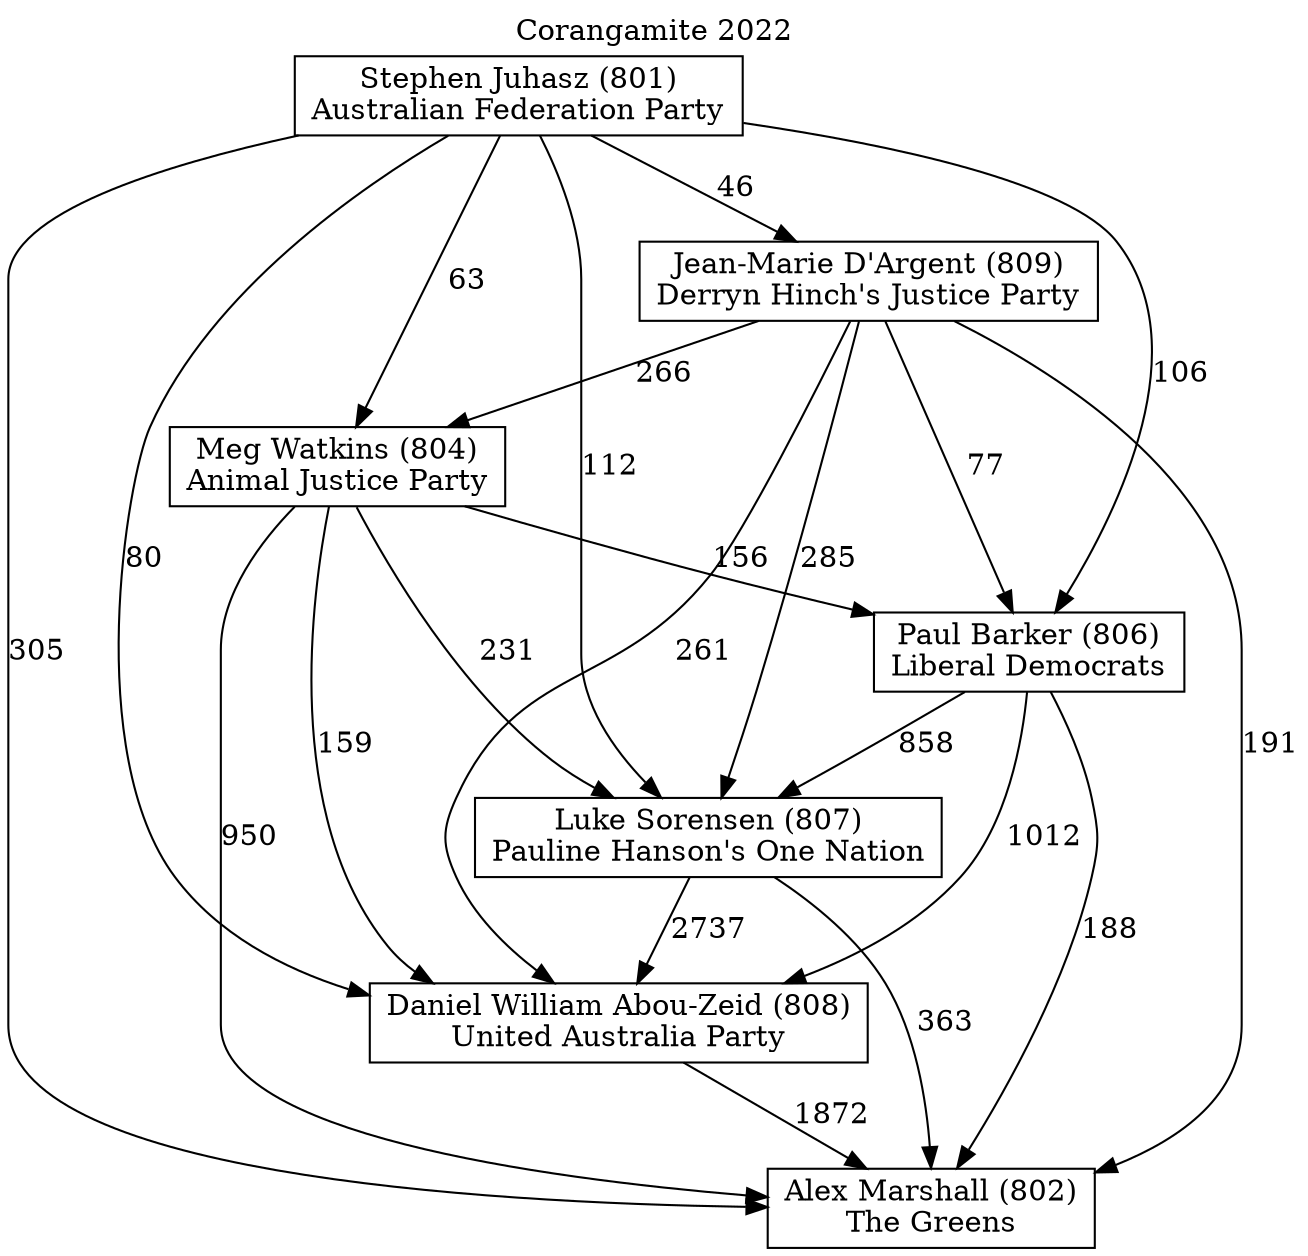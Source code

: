 // House preference flow
digraph "Alex Marshall (802)_Corangamite_2022" {
	graph [label="Corangamite 2022" labelloc=t mclimit=10]
	node [shape=box]
	"Alex Marshall (802)" [label="Alex Marshall (802)
The Greens"]
	"Stephen Juhasz (801)" [label="Stephen Juhasz (801)
Australian Federation Party"]
	"Meg Watkins (804)" [label="Meg Watkins (804)
Animal Justice Party"]
	"Paul Barker (806)" [label="Paul Barker (806)
Liberal Democrats"]
	"Daniel William Abou-Zeid (808)" [label="Daniel William Abou-Zeid (808)
United Australia Party"]
	"Jean-Marie D'Argent (809)" [label="Jean-Marie D'Argent (809)
Derryn Hinch's Justice Party"]
	"Luke Sorensen (807)" [label="Luke Sorensen (807)
Pauline Hanson's One Nation"]
	"Paul Barker (806)" -> "Daniel William Abou-Zeid (808)" [label=1012]
	"Luke Sorensen (807)" -> "Daniel William Abou-Zeid (808)" [label=2737]
	"Jean-Marie D'Argent (809)" -> "Meg Watkins (804)" [label=266]
	"Stephen Juhasz (801)" -> "Daniel William Abou-Zeid (808)" [label=80]
	"Jean-Marie D'Argent (809)" -> "Alex Marshall (802)" [label=191]
	"Stephen Juhasz (801)" -> "Meg Watkins (804)" [label=63]
	"Meg Watkins (804)" -> "Paul Barker (806)" [label=156]
	"Jean-Marie D'Argent (809)" -> "Paul Barker (806)" [label=77]
	"Stephen Juhasz (801)" -> "Alex Marshall (802)" [label=305]
	"Jean-Marie D'Argent (809)" -> "Luke Sorensen (807)" [label=285]
	"Luke Sorensen (807)" -> "Alex Marshall (802)" [label=363]
	"Meg Watkins (804)" -> "Luke Sorensen (807)" [label=231]
	"Stephen Juhasz (801)" -> "Luke Sorensen (807)" [label=112]
	"Stephen Juhasz (801)" -> "Paul Barker (806)" [label=106]
	"Jean-Marie D'Argent (809)" -> "Daniel William Abou-Zeid (808)" [label=261]
	"Meg Watkins (804)" -> "Alex Marshall (802)" [label=950]
	"Meg Watkins (804)" -> "Daniel William Abou-Zeid (808)" [label=159]
	"Stephen Juhasz (801)" -> "Jean-Marie D'Argent (809)" [label=46]
	"Daniel William Abou-Zeid (808)" -> "Alex Marshall (802)" [label=1872]
	"Paul Barker (806)" -> "Alex Marshall (802)" [label=188]
	"Paul Barker (806)" -> "Luke Sorensen (807)" [label=858]
}
